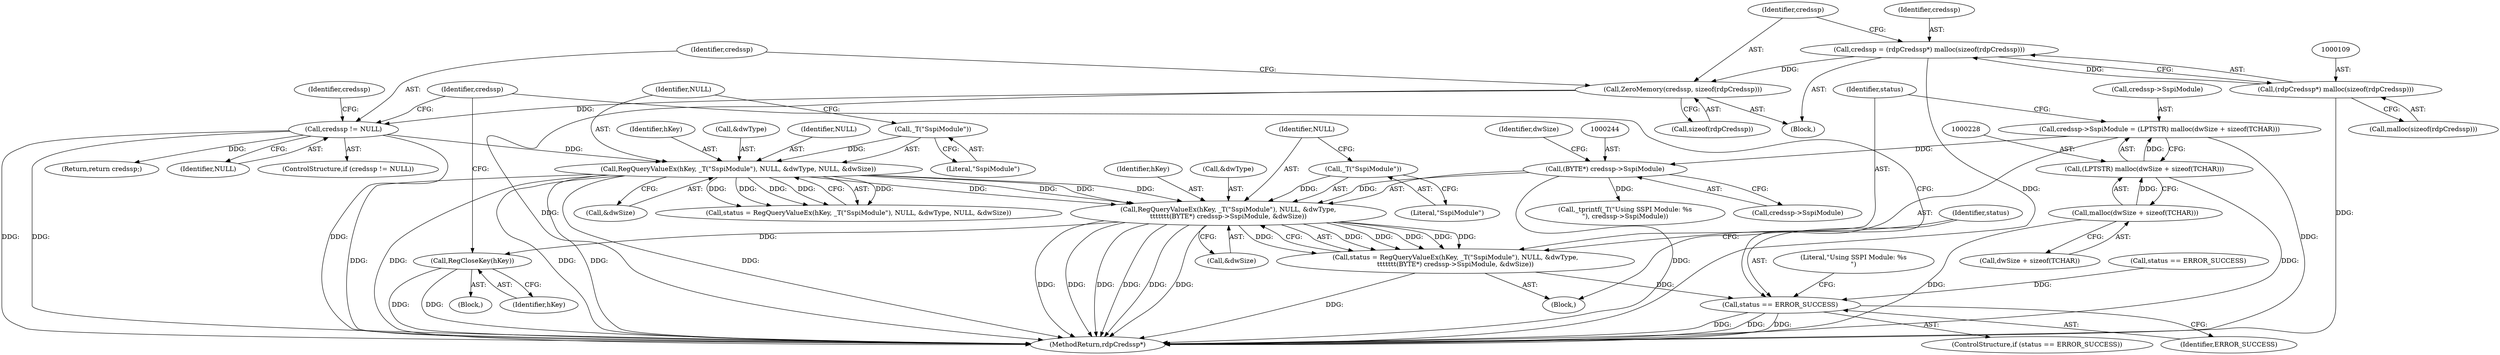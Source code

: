 digraph "0_FreeRDP_0773bb9303d24473fe1185d85a424dfe159aff53@API" {
"1000236" [label="(Call,RegQueryValueEx(hKey, _T(\"SspiModule\"), NULL, &dwType,\n\t\t\t\t\t\t\t(BYTE*) credssp->SspiModule, &dwSize))"];
"1000208" [label="(Call,RegQueryValueEx(hKey, _T(\"SspiModule\"), NULL, &dwType, NULL, &dwSize))"];
"1000210" [label="(Call,_T(\"SspiModule\"))"];
"1000118" [label="(Call,credssp != NULL)"];
"1000113" [label="(Call,ZeroMemory(credssp, sizeof(rdpCredssp)))"];
"1000106" [label="(Call,credssp = (rdpCredssp*) malloc(sizeof(rdpCredssp)))"];
"1000108" [label="(Call,(rdpCredssp*) malloc(sizeof(rdpCredssp)))"];
"1000238" [label="(Call,_T(\"SspiModule\"))"];
"1000243" [label="(Call,(BYTE*) credssp->SspiModule)"];
"1000223" [label="(Call,credssp->SspiModule = (LPTSTR) malloc(dwSize + sizeof(TCHAR)))"];
"1000227" [label="(Call,(LPTSTR) malloc(dwSize + sizeof(TCHAR)))"];
"1000229" [label="(Call,malloc(dwSize + sizeof(TCHAR)))"];
"1000234" [label="(Call,status = RegQueryValueEx(hKey, _T(\"SspiModule\"), NULL, &dwType,\n\t\t\t\t\t\t\t(BYTE*) credssp->SspiModule, &dwSize))"];
"1000251" [label="(Call,status == ERROR_SUCCESS)"];
"1000261" [label="(Call,RegCloseKey(hKey))"];
"1000104" [label="(Block,)"];
"1000251" [label="(Call,status == ERROR_SUCCESS)"];
"1000262" [label="(Identifier,hKey)"];
"1000110" [label="(Call,malloc(sizeof(rdpCredssp)))"];
"1000236" [label="(Call,RegQueryValueEx(hKey, _T(\"SspiModule\"), NULL, &dwType,\n\t\t\t\t\t\t\t(BYTE*) credssp->SspiModule, &dwSize))"];
"1000117" [label="(ControlStructure,if (credssp != NULL))"];
"1000238" [label="(Call,_T(\"SspiModule\"))"];
"1000128" [label="(Identifier,credssp)"];
"1000252" [label="(Identifier,status)"];
"1000237" [label="(Identifier,hKey)"];
"1000113" [label="(Call,ZeroMemory(credssp, sizeof(rdpCredssp)))"];
"1000255" [label="(Call,_tprintf(_T(\"Using SSPI Module: %s\n\"), credssp->SspiModule))"];
"1000216" [label="(Call,&dwSize)"];
"1000265" [label="(MethodReturn,rdpCredssp*)"];
"1000223" [label="(Call,credssp->SspiModule = (LPTSTR) malloc(dwSize + sizeof(TCHAR)))"];
"1000213" [label="(Call,&dwType)"];
"1000249" [label="(Identifier,dwSize)"];
"1000215" [label="(Identifier,NULL)"];
"1000240" [label="(Identifier,NULL)"];
"1000119" [label="(Identifier,credssp)"];
"1000243" [label="(Call,(BYTE*) credssp->SspiModule)"];
"1000212" [label="(Identifier,NULL)"];
"1000230" [label="(Call,dwSize + sizeof(TCHAR))"];
"1000224" [label="(Call,credssp->SspiModule)"];
"1000210" [label="(Call,_T(\"SspiModule\"))"];
"1000114" [label="(Identifier,credssp)"];
"1000118" [label="(Call,credssp != NULL)"];
"1000263" [label="(Return,return credssp;)"];
"1000257" [label="(Literal,\"Using SSPI Module: %s\n\")"];
"1000248" [label="(Call,&dwSize)"];
"1000235" [label="(Identifier,status)"];
"1000250" [label="(ControlStructure,if (status == ERROR_SUCCESS))"];
"1000222" [label="(Block,)"];
"1000245" [label="(Call,credssp->SspiModule)"];
"1000254" [label="(Block,)"];
"1000253" [label="(Identifier,ERROR_SUCCESS)"];
"1000241" [label="(Call,&dwType)"];
"1000234" [label="(Call,status = RegQueryValueEx(hKey, _T(\"SspiModule\"), NULL, &dwType,\n\t\t\t\t\t\t\t(BYTE*) credssp->SspiModule, &dwSize))"];
"1000219" [label="(Call,status == ERROR_SUCCESS)"];
"1000209" [label="(Identifier,hKey)"];
"1000107" [label="(Identifier,credssp)"];
"1000229" [label="(Call,malloc(dwSize + sizeof(TCHAR)))"];
"1000239" [label="(Literal,\"SspiModule\")"];
"1000206" [label="(Call,status = RegQueryValueEx(hKey, _T(\"SspiModule\"), NULL, &dwType, NULL, &dwSize))"];
"1000120" [label="(Identifier,NULL)"];
"1000264" [label="(Identifier,credssp)"];
"1000108" [label="(Call,(rdpCredssp*) malloc(sizeof(rdpCredssp)))"];
"1000208" [label="(Call,RegQueryValueEx(hKey, _T(\"SspiModule\"), NULL, &dwType, NULL, &dwSize))"];
"1000227" [label="(Call,(LPTSTR) malloc(dwSize + sizeof(TCHAR)))"];
"1000211" [label="(Literal,\"SspiModule\")"];
"1000261" [label="(Call,RegCloseKey(hKey))"];
"1000106" [label="(Call,credssp = (rdpCredssp*) malloc(sizeof(rdpCredssp)))"];
"1000115" [label="(Call,sizeof(rdpCredssp))"];
"1000236" -> "1000234"  [label="AST: "];
"1000236" -> "1000248"  [label="CFG: "];
"1000237" -> "1000236"  [label="AST: "];
"1000238" -> "1000236"  [label="AST: "];
"1000240" -> "1000236"  [label="AST: "];
"1000241" -> "1000236"  [label="AST: "];
"1000243" -> "1000236"  [label="AST: "];
"1000248" -> "1000236"  [label="AST: "];
"1000234" -> "1000236"  [label="CFG: "];
"1000236" -> "1000265"  [label="DDG: "];
"1000236" -> "1000265"  [label="DDG: "];
"1000236" -> "1000265"  [label="DDG: "];
"1000236" -> "1000265"  [label="DDG: "];
"1000236" -> "1000265"  [label="DDG: "];
"1000236" -> "1000265"  [label="DDG: "];
"1000236" -> "1000234"  [label="DDG: "];
"1000236" -> "1000234"  [label="DDG: "];
"1000236" -> "1000234"  [label="DDG: "];
"1000236" -> "1000234"  [label="DDG: "];
"1000236" -> "1000234"  [label="DDG: "];
"1000236" -> "1000234"  [label="DDG: "];
"1000208" -> "1000236"  [label="DDG: "];
"1000208" -> "1000236"  [label="DDG: "];
"1000208" -> "1000236"  [label="DDG: "];
"1000208" -> "1000236"  [label="DDG: "];
"1000238" -> "1000236"  [label="DDG: "];
"1000243" -> "1000236"  [label="DDG: "];
"1000236" -> "1000261"  [label="DDG: "];
"1000208" -> "1000206"  [label="AST: "];
"1000208" -> "1000216"  [label="CFG: "];
"1000209" -> "1000208"  [label="AST: "];
"1000210" -> "1000208"  [label="AST: "];
"1000212" -> "1000208"  [label="AST: "];
"1000213" -> "1000208"  [label="AST: "];
"1000215" -> "1000208"  [label="AST: "];
"1000216" -> "1000208"  [label="AST: "];
"1000206" -> "1000208"  [label="CFG: "];
"1000208" -> "1000265"  [label="DDG: "];
"1000208" -> "1000265"  [label="DDG: "];
"1000208" -> "1000265"  [label="DDG: "];
"1000208" -> "1000265"  [label="DDG: "];
"1000208" -> "1000265"  [label="DDG: "];
"1000208" -> "1000206"  [label="DDG: "];
"1000208" -> "1000206"  [label="DDG: "];
"1000208" -> "1000206"  [label="DDG: "];
"1000208" -> "1000206"  [label="DDG: "];
"1000208" -> "1000206"  [label="DDG: "];
"1000210" -> "1000208"  [label="DDG: "];
"1000118" -> "1000208"  [label="DDG: "];
"1000210" -> "1000211"  [label="CFG: "];
"1000211" -> "1000210"  [label="AST: "];
"1000212" -> "1000210"  [label="CFG: "];
"1000118" -> "1000117"  [label="AST: "];
"1000118" -> "1000120"  [label="CFG: "];
"1000119" -> "1000118"  [label="AST: "];
"1000120" -> "1000118"  [label="AST: "];
"1000128" -> "1000118"  [label="CFG: "];
"1000264" -> "1000118"  [label="CFG: "];
"1000118" -> "1000265"  [label="DDG: "];
"1000118" -> "1000265"  [label="DDG: "];
"1000118" -> "1000265"  [label="DDG: "];
"1000113" -> "1000118"  [label="DDG: "];
"1000118" -> "1000263"  [label="DDG: "];
"1000113" -> "1000104"  [label="AST: "];
"1000113" -> "1000115"  [label="CFG: "];
"1000114" -> "1000113"  [label="AST: "];
"1000115" -> "1000113"  [label="AST: "];
"1000119" -> "1000113"  [label="CFG: "];
"1000113" -> "1000265"  [label="DDG: "];
"1000106" -> "1000113"  [label="DDG: "];
"1000106" -> "1000104"  [label="AST: "];
"1000106" -> "1000108"  [label="CFG: "];
"1000107" -> "1000106"  [label="AST: "];
"1000108" -> "1000106"  [label="AST: "];
"1000114" -> "1000106"  [label="CFG: "];
"1000106" -> "1000265"  [label="DDG: "];
"1000108" -> "1000106"  [label="DDG: "];
"1000108" -> "1000110"  [label="CFG: "];
"1000109" -> "1000108"  [label="AST: "];
"1000110" -> "1000108"  [label="AST: "];
"1000108" -> "1000265"  [label="DDG: "];
"1000238" -> "1000239"  [label="CFG: "];
"1000239" -> "1000238"  [label="AST: "];
"1000240" -> "1000238"  [label="CFG: "];
"1000243" -> "1000245"  [label="CFG: "];
"1000244" -> "1000243"  [label="AST: "];
"1000245" -> "1000243"  [label="AST: "];
"1000249" -> "1000243"  [label="CFG: "];
"1000243" -> "1000265"  [label="DDG: "];
"1000223" -> "1000243"  [label="DDG: "];
"1000243" -> "1000255"  [label="DDG: "];
"1000223" -> "1000222"  [label="AST: "];
"1000223" -> "1000227"  [label="CFG: "];
"1000224" -> "1000223"  [label="AST: "];
"1000227" -> "1000223"  [label="AST: "];
"1000235" -> "1000223"  [label="CFG: "];
"1000223" -> "1000265"  [label="DDG: "];
"1000227" -> "1000223"  [label="DDG: "];
"1000227" -> "1000229"  [label="CFG: "];
"1000228" -> "1000227"  [label="AST: "];
"1000229" -> "1000227"  [label="AST: "];
"1000227" -> "1000265"  [label="DDG: "];
"1000229" -> "1000227"  [label="DDG: "];
"1000229" -> "1000230"  [label="CFG: "];
"1000230" -> "1000229"  [label="AST: "];
"1000229" -> "1000265"  [label="DDG: "];
"1000234" -> "1000222"  [label="AST: "];
"1000235" -> "1000234"  [label="AST: "];
"1000252" -> "1000234"  [label="CFG: "];
"1000234" -> "1000265"  [label="DDG: "];
"1000234" -> "1000251"  [label="DDG: "];
"1000251" -> "1000250"  [label="AST: "];
"1000251" -> "1000253"  [label="CFG: "];
"1000252" -> "1000251"  [label="AST: "];
"1000253" -> "1000251"  [label="AST: "];
"1000257" -> "1000251"  [label="CFG: "];
"1000264" -> "1000251"  [label="CFG: "];
"1000251" -> "1000265"  [label="DDG: "];
"1000251" -> "1000265"  [label="DDG: "];
"1000251" -> "1000265"  [label="DDG: "];
"1000219" -> "1000251"  [label="DDG: "];
"1000261" -> "1000254"  [label="AST: "];
"1000261" -> "1000262"  [label="CFG: "];
"1000262" -> "1000261"  [label="AST: "];
"1000264" -> "1000261"  [label="CFG: "];
"1000261" -> "1000265"  [label="DDG: "];
"1000261" -> "1000265"  [label="DDG: "];
}
